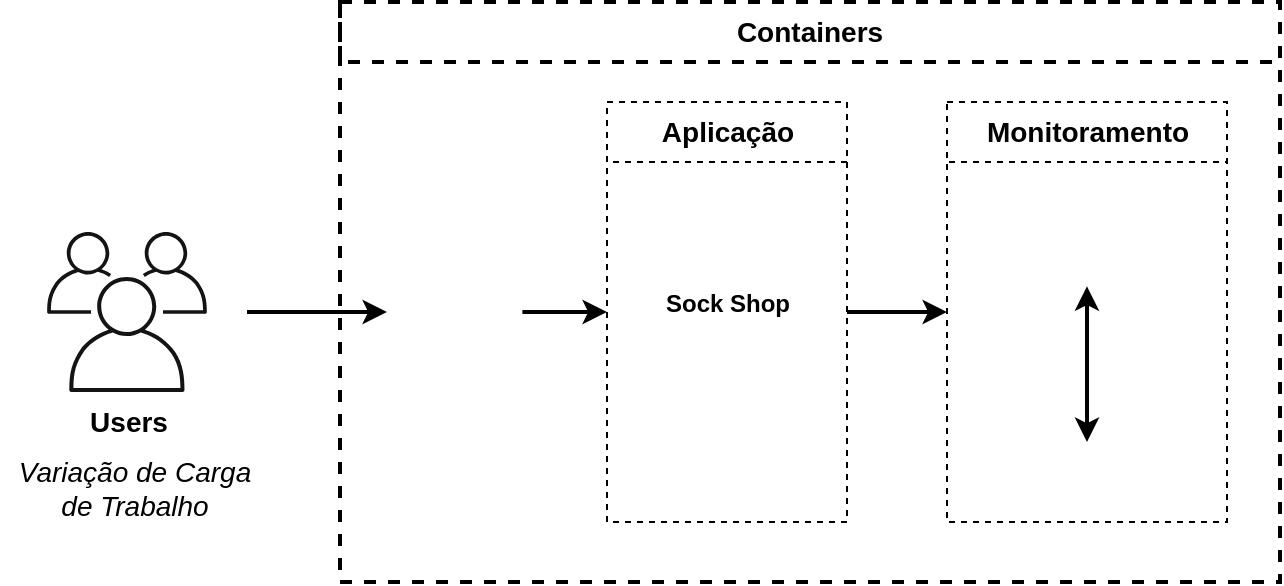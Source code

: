 <mxfile>
    <diagram id="jy5Fmwt4aR5avQwbS5jl" name="Página-1">
        <mxGraphModel dx="1582" dy="749" grid="0" gridSize="10" guides="1" tooltips="1" connect="1" arrows="1" fold="1" page="1" pageScale="1" pageWidth="827" pageHeight="1169" math="0" shadow="0">
            <root>
                <mxCell id="0"/>
                <mxCell id="1" parent="0"/>
                <mxCell id="6" value="" style="rounded=0;whiteSpace=wrap;html=1;strokeColor=#000000;fontColor=#000000;fillColor=none;gradientColor=none;strokeWidth=2;dashed=1;fontSize=14;" parent="1" vertex="1">
                    <mxGeometry x="180" y="150" width="470" height="290" as="geometry"/>
                </mxCell>
                <mxCell id="16" style="edgeStyle=none;html=1;entryX=0;entryY=0.5;entryDx=0;entryDy=0;fontColor=#000000;strokeWidth=2;fontSize=14;" parent="1" target="5" edge="1">
                    <mxGeometry relative="1" as="geometry">
                        <mxPoint x="133.5" y="305" as="sourcePoint"/>
                    </mxGeometry>
                </mxCell>
                <mxCell id="4" value="Users" style="sketch=0;outlineConnect=0;strokeColor=#000000;fillColor=#141414;dashed=0;verticalLabelPosition=bottom;verticalAlign=top;align=center;html=1;fontSize=14;fontStyle=1;aspect=fixed;shape=mxgraph.aws4.illustration_users;pointerEvents=1" parent="1" vertex="1">
                    <mxGeometry x="33.5" y="265" width="80" height="80" as="geometry"/>
                </mxCell>
                <mxCell id="39" style="edgeStyle=none;html=1;exitX=1;exitY=0.5;exitDx=0;exitDy=0;entryX=0;entryY=0.5;entryDx=0;entryDy=0;strokeWidth=2;fontSize=14;" parent="1" source="5" target="30" edge="1">
                    <mxGeometry relative="1" as="geometry"/>
                </mxCell>
                <mxCell id="5" value="" style="shape=image;verticalLabelPosition=bottom;labelBackgroundColor=default;verticalAlign=top;aspect=fixed;imageAspect=0;image=https://mwunderling.com/images/traefik_2/traefikproxy-vertical-logo-color.png;clipPath=inset(15.67% 14.32% 24% 20.85%);fontSize=14;" parent="1" vertex="1">
                    <mxGeometry x="203.5" y="257.5" width="67.71" height="95" as="geometry"/>
                </mxCell>
                <mxCell id="13" value="Variação de Carga de Trabalho" style="text;html=1;strokeColor=none;fillColor=none;align=center;verticalAlign=middle;whiteSpace=wrap;rounded=0;dashed=1;fontColor=#000000;fontStyle=2;fontSize=14;" parent="1" vertex="1">
                    <mxGeometry x="10" y="378" width="135" height="30" as="geometry"/>
                </mxCell>
                <mxCell id="21" value="&lt;font style=&quot;font-size: 14px;&quot;&gt;Containers&lt;/font&gt;" style="rounded=0;whiteSpace=wrap;html=1;strokeColor=#000000;fontColor=#000000;fillColor=none;gradientColor=none;strokeWidth=2;dashed=1;fontStyle=1;fontSize=14;" parent="1" vertex="1">
                    <mxGeometry x="180" y="150" width="470" height="30" as="geometry"/>
                </mxCell>
                <mxCell id="22" value="" style="group;fontSize=14;" parent="1" vertex="1" connectable="0">
                    <mxGeometry x="483.5" y="200" width="140" height="210" as="geometry"/>
                </mxCell>
                <mxCell id="7" value="" style="rounded=0;whiteSpace=wrap;html=1;strokeColor=#000000;fontColor=#000000;fillColor=none;gradientColor=none;dashed=1;fontSize=14;" parent="22" vertex="1">
                    <mxGeometry width="140" height="210" as="geometry"/>
                </mxCell>
                <mxCell id="8" value="&lt;b style=&quot;font-size: 14px;&quot;&gt;Monitoramento&lt;/b&gt;" style="rounded=0;whiteSpace=wrap;html=1;strokeColor=#000000;fontColor=#000000;fillColor=none;gradientColor=none;dashed=1;fontSize=14;" parent="22" vertex="1">
                    <mxGeometry width="140" height="30" as="geometry"/>
                </mxCell>
                <mxCell id="9" value="" style="shape=image;verticalLabelPosition=bottom;labelBackgroundColor=default;verticalAlign=top;aspect=fixed;imageAspect=0;image=https://branditechture.agency/brand-logos/wp-content/uploads/2022/10/Grafana-1024x690.png;clipPath=inset(33.17% 11.67% 33.66% 9.67%);dashed=1;fontSize=14;" parent="22" vertex="1">
                    <mxGeometry x="17.16" y="170" width="105.68" height="30" as="geometry"/>
                </mxCell>
                <mxCell id="19" style="edgeStyle=none;html=1;exitX=0.5;exitY=1;exitDx=0;exitDy=0;entryX=0.5;entryY=0;entryDx=0;entryDy=0;strokeWidth=2;startArrow=classic;startFill=1;fontSize=14;" parent="22" source="12" target="9" edge="1">
                    <mxGeometry relative="1" as="geometry"/>
                </mxCell>
                <mxCell id="12" value="" style="shape=image;verticalLabelPosition=bottom;labelBackgroundColor=default;verticalAlign=top;aspect=fixed;imageAspect=0;image=https://tsh.io/wp-content/uploads/2022/05/prometheus-tool-logo.png;dashed=1;clipPath=inset(22.33% 1.33% 20.67% 0.33%);fontSize=14;" parent="22" vertex="1">
                    <mxGeometry x="25.0" y="40" width="90" height="52.169" as="geometry"/>
                </mxCell>
                <mxCell id="35" style="edgeStyle=none;html=1;exitX=1;exitY=0.5;exitDx=0;exitDy=0;entryX=0;entryY=0.5;entryDx=0;entryDy=0;strokeWidth=2;fontSize=14;" parent="1" source="30" target="7" edge="1">
                    <mxGeometry relative="1" as="geometry"/>
                </mxCell>
                <mxCell id="30" value="" style="rounded=0;whiteSpace=wrap;html=1;strokeColor=#000000;fontColor=#000000;fillColor=none;gradientColor=none;dashed=1;fontSize=14;" parent="1" vertex="1">
                    <mxGeometry x="313.5" y="200" width="120" height="210" as="geometry"/>
                </mxCell>
                <mxCell id="31" value="&lt;b style=&quot;font-size: 14px;&quot;&gt;Aplicação&lt;/b&gt;" style="rounded=0;whiteSpace=wrap;html=1;strokeColor=#000000;fontColor=#000000;fillColor=none;gradientColor=none;dashed=1;fontSize=14;" parent="1" vertex="1">
                    <mxGeometry x="313.5" y="200" width="120" height="30" as="geometry"/>
                </mxCell>
                <mxCell id="36" value="" style="shape=image;verticalLabelPosition=bottom;labelBackgroundColor=default;verticalAlign=top;aspect=fixed;imageAspect=0;image=https://www.bloorresearch.com/wp-content/uploads/2013/03/MONGO-DB-logo-300x470--x.png;clipPath=inset(31.68% 5.67% 25.92% 7.67%);fontSize=14;" parent="1" vertex="1">
                    <mxGeometry x="319.44" y="325" width="108.12" height="33.69" as="geometry"/>
                </mxCell>
                <mxCell id="38" value="" style="shape=image;verticalLabelPosition=bottom;labelBackgroundColor=default;verticalAlign=top;aspect=fixed;imageAspect=0;image=https://www.interviewbit.com/blog/wp-content/uploads/2021/09/frontend.jpg;clipPath=inset(22% 9.63% 13.67% 7.41%);fontSize=14;" parent="1" vertex="1">
                    <mxGeometry x="343.2" y="240" width="60.6" height="52.21" as="geometry"/>
                </mxCell>
                <mxCell id="41" value="Sock Shop" style="text;strokeColor=none;align=center;fillColor=none;html=1;verticalAlign=middle;whiteSpace=wrap;rounded=0;fontStyle=1" vertex="1" parent="1">
                    <mxGeometry x="324.5" y="286" width="98" height="30" as="geometry"/>
                </mxCell>
            </root>
        </mxGraphModel>
    </diagram>
</mxfile>
